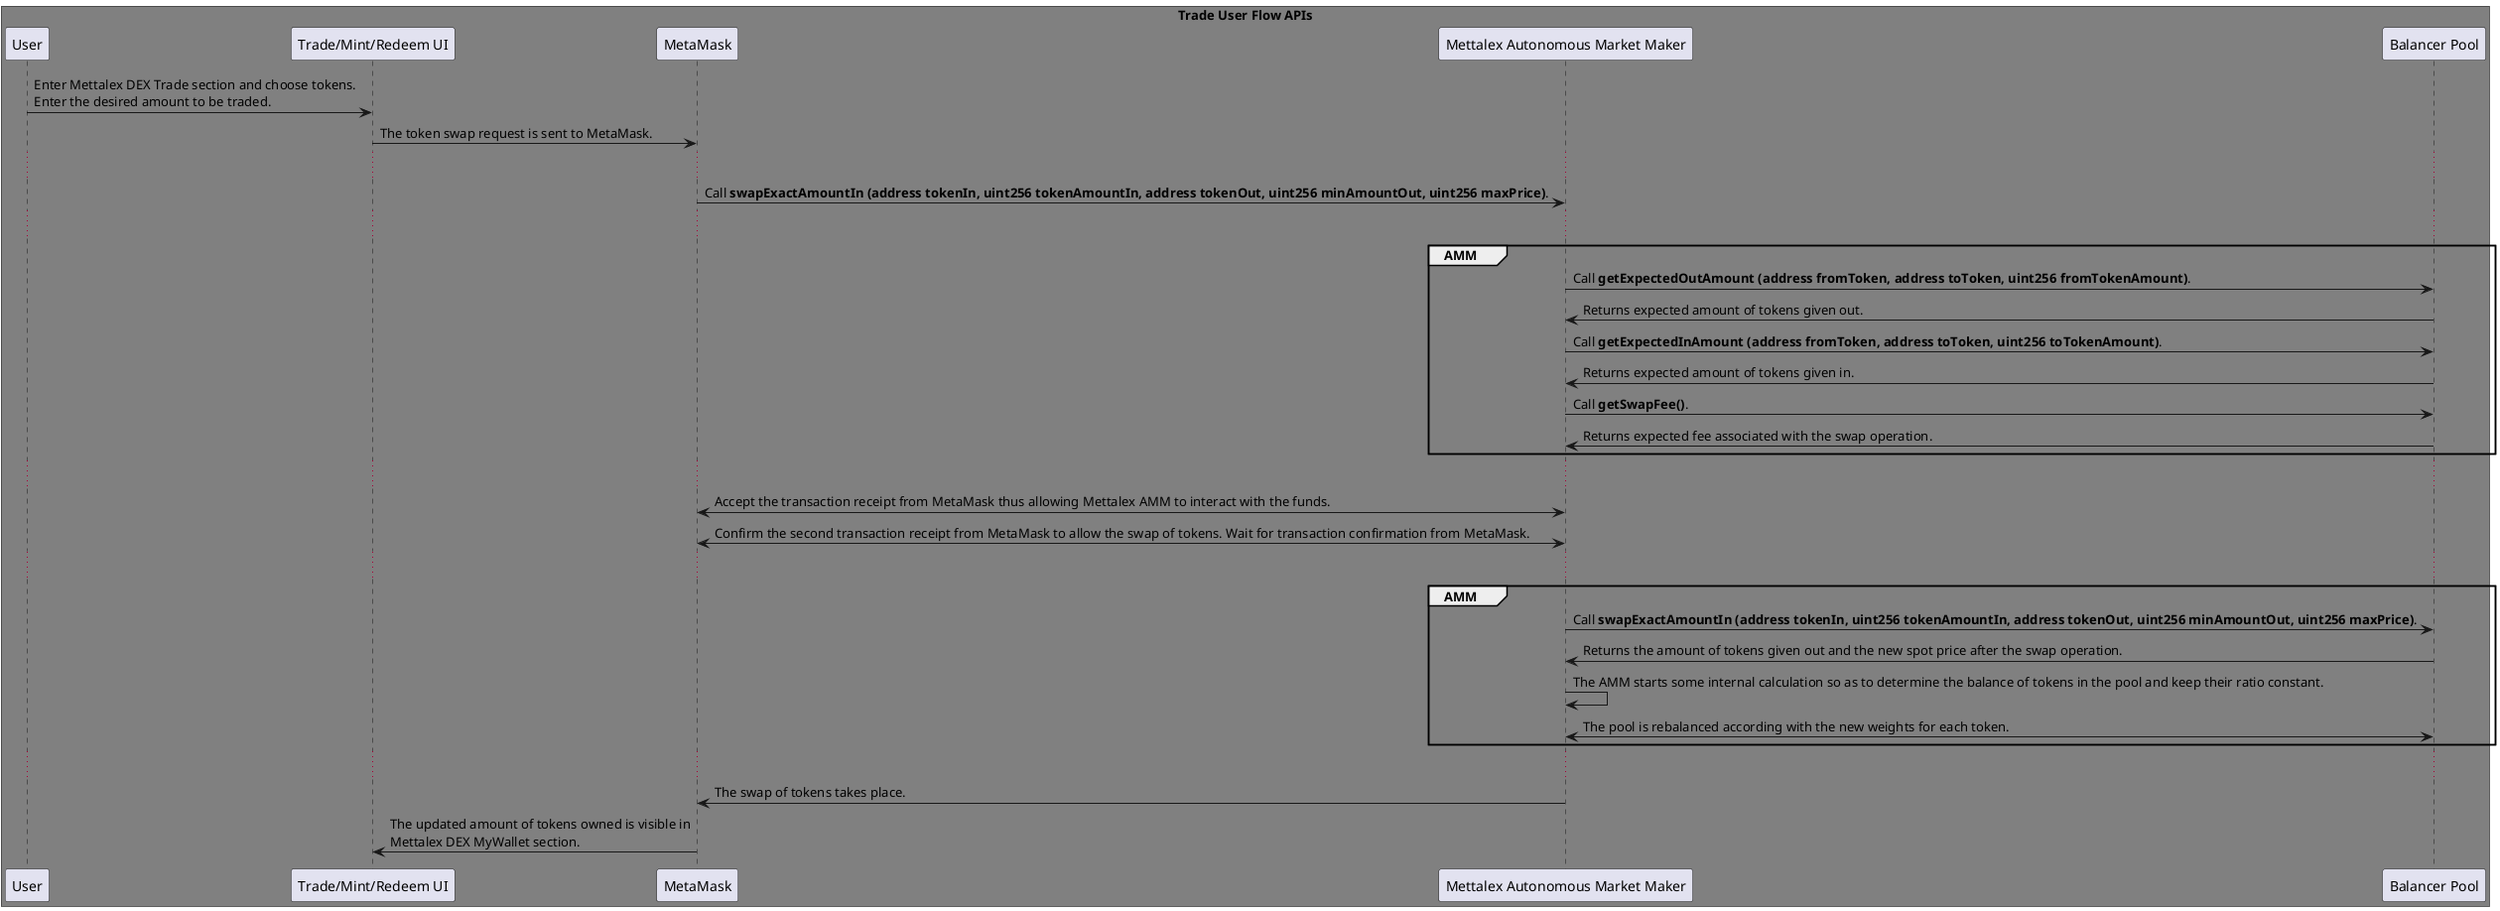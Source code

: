 @startuml

box "Trade User Flow APIs" #grey
participant "User" as user
participant "Trade/Mint/Redeem UI" as UI
participant "MetaMask" as MM
participant "Mettalex Autonomous Market Maker" as AMM
participant "Balancer Pool" as BPool

end box

user -> UI: Enter Mettalex DEX Trade section and choose tokens.\nEnter the desired amount to be traded.
UI -> MM: The token swap request is sent to MetaMask.
...
MM -> AMM: Call **swapExactAmountIn (address tokenIn, uint256 tokenAmountIn, address tokenOut, uint256 minAmountOut, uint256 maxPrice)**.
...
group AMM
AMM -> BPool: Call **getExpectedOutAmount (address fromToken, address toToken, uint256 fromTokenAmount)**.
BPool -> AMM: Returns expected amount of tokens given out.
AMM -> BPool: Call **getExpectedInAmount (address fromToken, address toToken, uint256 toTokenAmount)**.
BPool -> AMM: Returns expected amount of tokens given in.
AMM -> BPool: Call **getSwapFee()**.
BPool -> AMM: Returns expected fee associated with the swap operation.

end group
...
AMM <-> MM: Accept the transaction receipt from MetaMask thus allowing Mettalex AMM to interact with the funds.
AMM <-> MM: Confirm the second transaction receipt from MetaMask to allow the swap of tokens. Wait for transaction confirmation from MetaMask.
...
group AMM
AMM -> BPool: Call **swapExactAmountIn (address tokenIn, uint256 tokenAmountIn, address tokenOut, uint256 minAmountOut, uint256 maxPrice)**.
BPool -> AMM: Returns the amount of tokens given out and the new spot price after the swap operation.
AMM -> AMM: The AMM starts some internal calculation so as to determine the balance of tokens in the pool and keep their ratio constant.
AMM <-> BPool: The pool is rebalanced according with the new weights for each token.

end group

...
AMM -> MM: The swap of tokens takes place.
MM -> UI: The updated amount of tokens owned is visible in\nMettalex DEX MyWallet section.

@enduml
